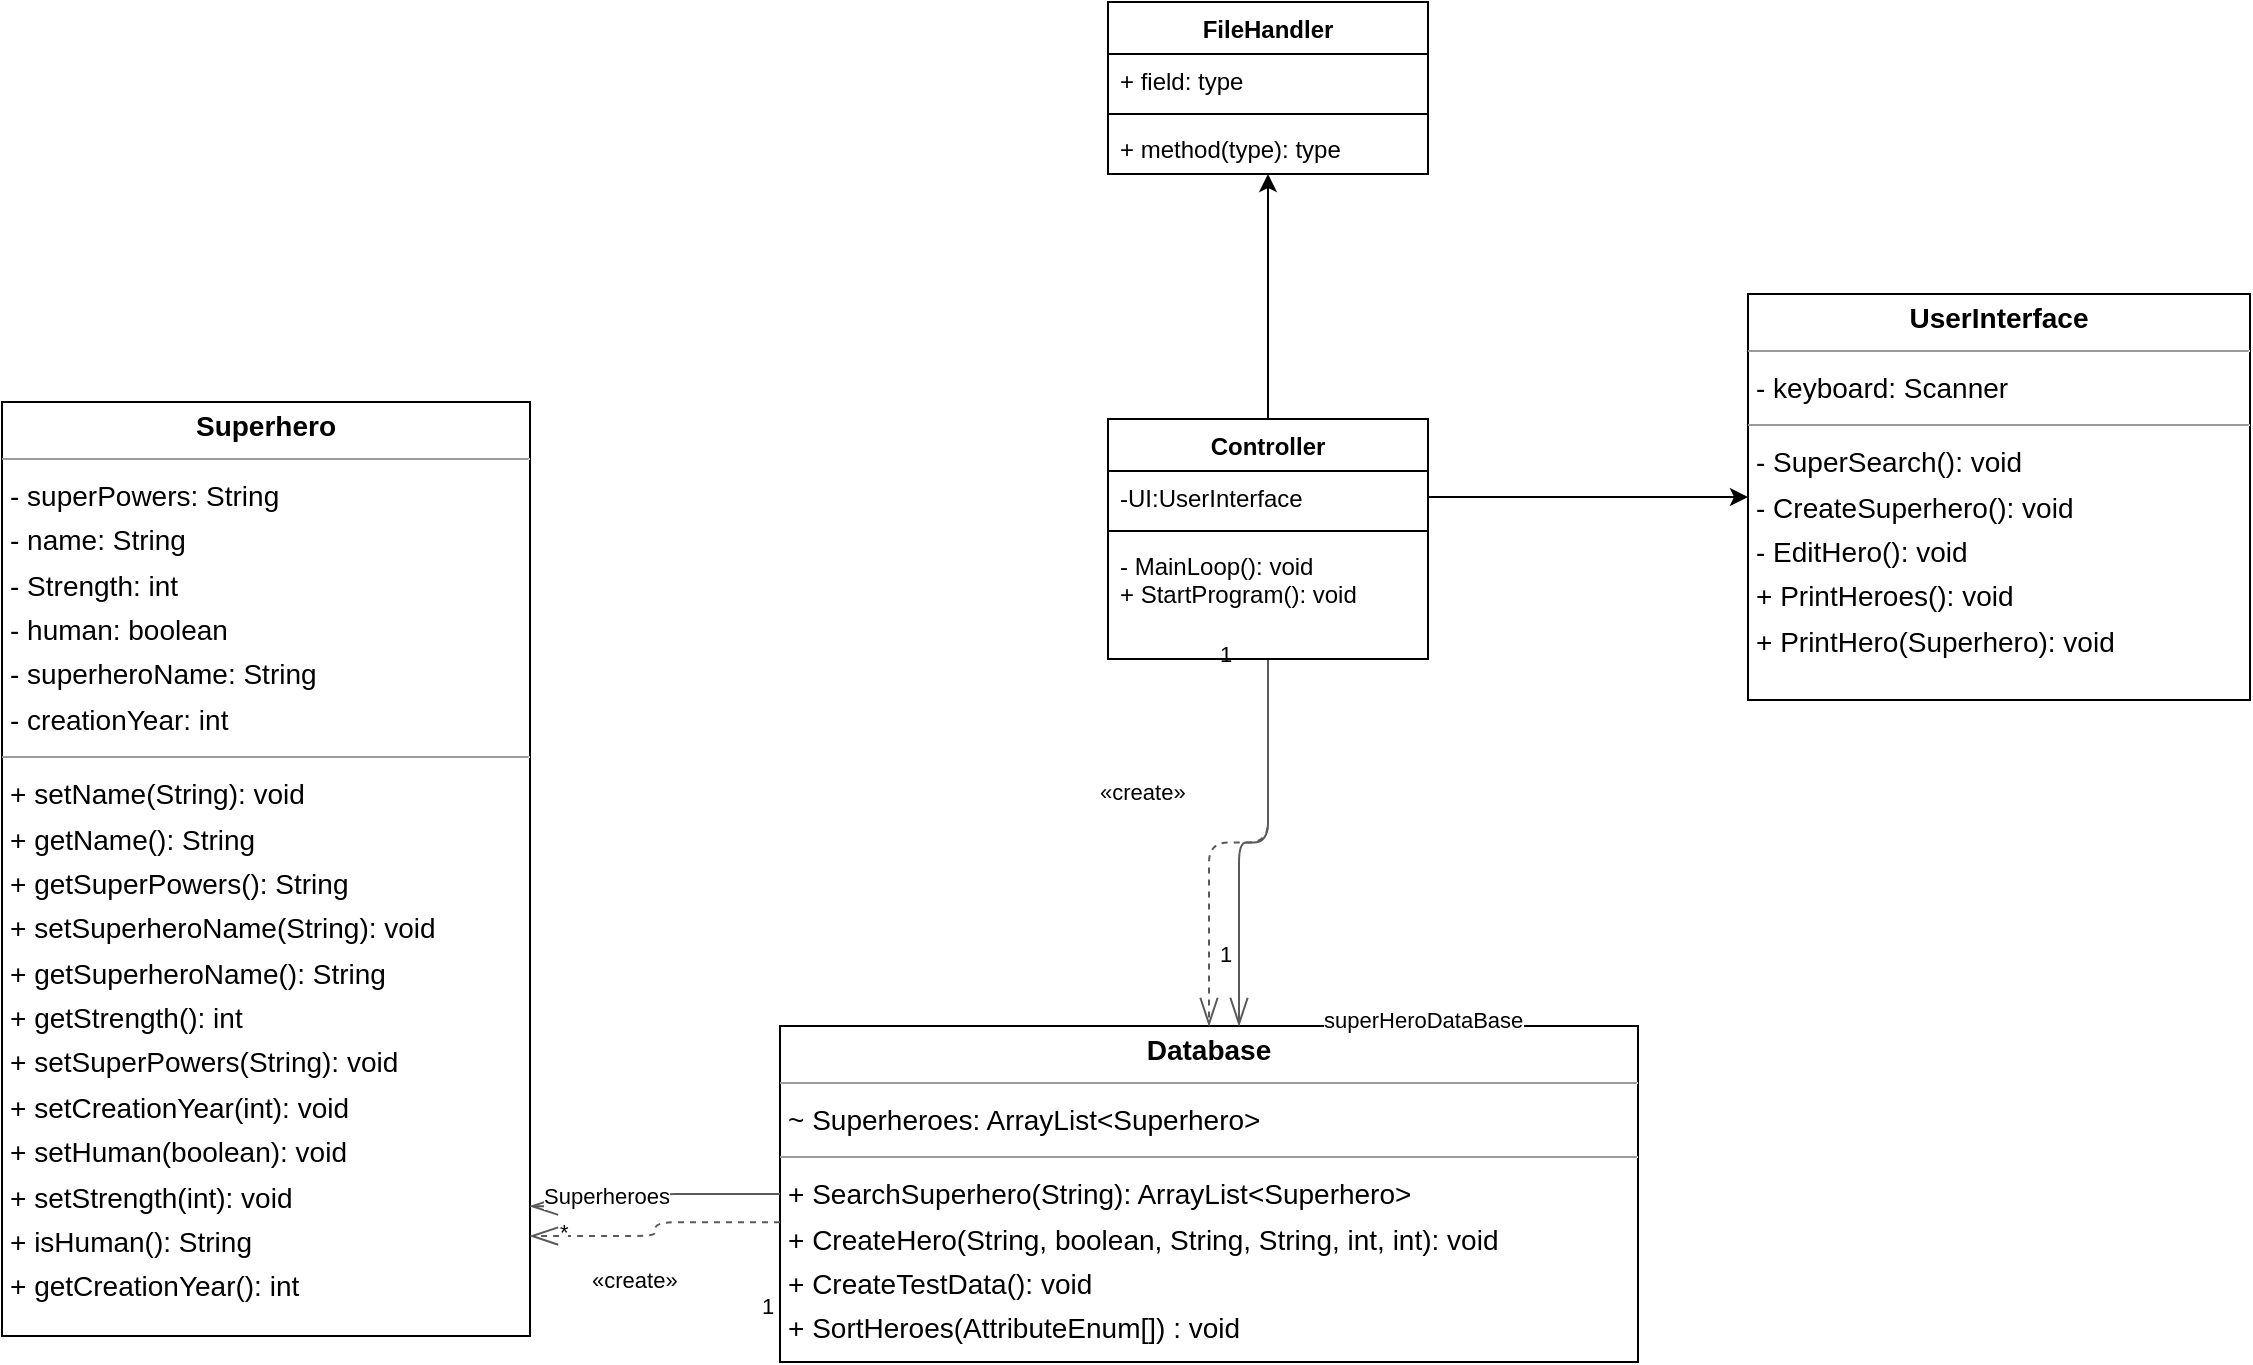 <mxfile version="15.5.4" type="embed"><diagram id="Ut_Aun23vmg7Csn7ZwdK" name="Page-1"><mxGraphModel dx="2072" dy="1605" grid="1" gridSize="10" guides="1" tooltips="1" connect="1" arrows="1" fold="1" page="0" pageScale="1" pageWidth="850" pageHeight="1100" background="none" math="0" shadow="0"><root><mxCell id="0"/><mxCell id="1" parent="0"/><mxCell id="node2" value="&lt;p style=&quot;margin:0px;margin-top:4px;text-align:center;&quot;&gt;&lt;b&gt;Database&lt;/b&gt;&lt;/p&gt;&lt;hr size=&quot;1&quot;&gt;&lt;p style=&quot;margin:0 0 0 4px;line-height:1.6;&quot;&gt;~ Superheroes: ArrayList&amp;lt;Superhero&amp;gt;&lt;/p&gt;&lt;hr size=&quot;1&quot;&gt;&lt;p style=&quot;margin:0 0 0 4px;line-height:1.6;&quot;&gt;+ SearchSuperhero(String): ArrayList&amp;lt;Superhero&amp;gt;&lt;br&gt;+ CreateHero(String, boolean, String, String, int, int): void&lt;br&gt;+ CreateTestData(): void&lt;/p&gt;&lt;p style=&quot;margin:0 0 0 4px;line-height:1.6;&quot;&gt;+ SortHeroes(AttributeEnum[]) : void&lt;/p&gt;" style="verticalAlign=top;align=left;overflow=fill;fontSize=14;fontFamily=Helvetica;html=1;rounded=0;shadow=0;comic=0;labelBackgroundColor=none;strokeWidth=1;" parent="1" vertex="1"><mxGeometry x="306" y="392" width="429" height="168" as="geometry"/></mxCell><mxCell id="node3" value="&lt;p style=&quot;margin:0px;margin-top:4px;text-align:center;&quot;&gt;&lt;b&gt;Superhero&lt;/b&gt;&lt;/p&gt;&lt;hr size=&quot;1&quot;/&gt;&lt;p style=&quot;margin:0 0 0 4px;line-height:1.6;&quot;&gt;- superPowers: String&lt;br/&gt;- name: String&lt;br/&gt;- Strength: int&lt;br/&gt;- human: boolean&lt;br/&gt;- superheroName: String&lt;br/&gt;- creationYear: int&lt;/p&gt;&lt;hr size=&quot;1&quot;/&gt;&lt;p style=&quot;margin:0 0 0 4px;line-height:1.6;&quot;&gt;+ setName(String): void&lt;br/&gt;+ getName(): String&lt;br/&gt;+ getSuperPowers(): String&lt;br/&gt;+ setSuperheroName(String): void&lt;br/&gt;+ getSuperheroName(): String&lt;br/&gt;+ getStrength(): int&lt;br/&gt;+ setSuperPowers(String): void&lt;br/&gt;+ setCreationYear(int): void&lt;br/&gt;+ setHuman(boolean): void&lt;br/&gt;+ setStrength(int): void&lt;br/&gt;+ isHuman(): String&lt;br/&gt;+ getCreationYear(): int&lt;/p&gt;" style="verticalAlign=top;align=left;overflow=fill;fontSize=14;fontFamily=Helvetica;html=1;rounded=0;shadow=0;comic=0;labelBackgroundColor=none;strokeWidth=1;" parent="1" vertex="1"><mxGeometry x="-83" y="80" width="264" height="467" as="geometry"/></mxCell><mxCell id="node0" value="&lt;p style=&quot;margin:0px;margin-top:4px;text-align:center;&quot;&gt;&lt;b&gt;UserInterface&lt;/b&gt;&lt;/p&gt;&lt;hr size=&quot;1&quot;&gt;&lt;p style=&quot;margin:0 0 0 4px;line-height:1.6;&quot;&gt;- keyboard: Scanner&lt;/p&gt;&lt;hr size=&quot;1&quot;&gt;&lt;p style=&quot;margin:0 0 0 4px;line-height:1.6;&quot;&gt;- SuperSearch(): void&lt;br&gt;- CreateSuperhero(): void&lt;br&gt;- EditHero(): void&lt;br&gt;+ PrintHeroes(): void&lt;br&gt;+ PrintHero(Superhero): void&lt;/p&gt;" style="verticalAlign=top;align=left;overflow=fill;fontSize=14;fontFamily=Helvetica;html=1;rounded=0;shadow=0;comic=0;labelBackgroundColor=none;strokeWidth=1;" parent="1" vertex="1"><mxGeometry x="790" y="26" width="251" height="203" as="geometry"/></mxCell><mxCell id="edge2" value="" style="html=1;rounded=1;edgeStyle=orthogonalEdgeStyle;dashed=1;startArrow=none;endArrow=openThin;endSize=12;strokeColor=#595959;exitX=0.000;exitY=0.584;exitDx=0;exitDy=0;entryX=1.000;entryY=0.893;entryDx=0;entryDy=0;" parent="1" source="node2" target="node3" edge="1"><mxGeometry width="50" height="50" relative="1" as="geometry"><Array as="points"/></mxGeometry></mxCell><mxCell id="label14" value="«create»" style="edgeLabel;resizable=0;html=1;align=left;verticalAlign=top;strokeColor=default;" parent="edge2" vertex="1" connectable="0"><mxGeometry x="210" y="506" as="geometry"/></mxCell><mxCell id="edge3" value="" style="html=1;rounded=1;edgeStyle=orthogonalEdgeStyle;dashed=0;startArrow=diamondThinstartSize=12;endArrow=openThin;endSize=12;strokeColor=#595959;exitX=0.000;exitY=0.500;exitDx=0;exitDy=0;entryX=1.000;entryY=0.861;entryDx=0;entryDy=0;" parent="1" source="node2" target="node3" edge="1"><mxGeometry width="50" height="50" relative="1" as="geometry"><Array as="points"/></mxGeometry></mxCell><mxCell id="label18" value="1" style="edgeLabel;resizable=0;html=1;align=left;verticalAlign=top;strokeColor=default;" parent="edge3" vertex="1" connectable="0"><mxGeometry x="295" y="519" as="geometry"/></mxCell><mxCell id="label22" value="*" style="edgeLabel;resizable=0;html=1;align=left;verticalAlign=top;strokeColor=default;" parent="edge3" vertex="1" connectable="0"><mxGeometry x="194" y="482" as="geometry"/></mxCell><mxCell id="label23" value="Superheroes" style="edgeLabel;resizable=0;html=1;align=left;verticalAlign=top;strokeColor=default;" parent="edge3" vertex="1" connectable="0"><mxGeometry x="186" y="464" as="geometry"/></mxCell><mxCell id="edge1" value="" style="html=1;rounded=1;edgeStyle=orthogonalEdgeStyle;dashed=1;startArrow=none;endArrow=openThin;endSize=12;strokeColor=#595959;entryX=0.500;entryY=0.000;entryDx=0;entryDy=0;" parent="1" source="AU2eVkj6ppNsX2K-aY-4-1" target="node2" edge="1"><mxGeometry width="50" height="50" relative="1" as="geometry"><Array as="points"/></mxGeometry></mxCell><mxCell id="label8" value="«create»" style="edgeLabel;resizable=0;html=1;align=left;verticalAlign=top;strokeColor=default;" parent="edge1" vertex="1" connectable="0"><mxGeometry x="464" y="262" as="geometry"/></mxCell><mxCell id="edge4" value="" style="html=1;rounded=1;edgeStyle=orthogonalEdgeStyle;dashed=0;startArrow=diamondThinstartSize=12;endArrow=openThin;endSize=12;strokeColor=#595959;entryX=0.535;entryY=0.000;entryDx=0;entryDy=0;" parent="1" source="AU2eVkj6ppNsX2K-aY-4-1" target="node2" edge="1"><mxGeometry width="50" height="50" relative="1" as="geometry"><Array as="points"/></mxGeometry></mxCell><mxCell id="label24" value="1" style="edgeLabel;resizable=0;html=1;align=left;verticalAlign=top;strokeColor=default;" parent="edge4" vertex="1" connectable="0"><mxGeometry x="524" y="193" as="geometry"/></mxCell><mxCell id="label28" value="1" style="edgeLabel;resizable=0;html=1;align=left;verticalAlign=top;strokeColor=default;" parent="edge4" vertex="1" connectable="0"><mxGeometry x="524" y="343" as="geometry"/></mxCell><mxCell id="label29" value="superHeroDataBase" style="edgeLabel;resizable=0;html=1;align=left;verticalAlign=top;strokeColor=default;" parent="edge4" vertex="1" connectable="0"><mxGeometry x="576" y="376" as="geometry"/></mxCell><mxCell id="6" style="edgeStyle=orthogonalEdgeStyle;rounded=0;orthogonalLoop=1;jettySize=auto;html=1;" edge="1" parent="1" source="AU2eVkj6ppNsX2K-aY-4-1" target="2"><mxGeometry relative="1" as="geometry"/></mxCell><mxCell id="AU2eVkj6ppNsX2K-aY-4-1" value="Controller" style="swimlane;fontStyle=1;align=center;verticalAlign=top;childLayout=stackLayout;horizontal=1;startSize=26;horizontalStack=0;resizeParent=1;resizeParentMax=0;resizeLast=0;collapsible=1;marginBottom=0;" parent="1" vertex="1"><mxGeometry x="470" y="88.5" width="160" height="120" as="geometry"/></mxCell><mxCell id="AU2eVkj6ppNsX2K-aY-4-2" value="-UI:UserInterface" style="text;strokeColor=none;fillColor=none;align=left;verticalAlign=top;spacingLeft=4;spacingRight=4;overflow=hidden;rotatable=0;points=[[0,0.5],[1,0.5]];portConstraint=eastwest;" parent="AU2eVkj6ppNsX2K-aY-4-1" vertex="1"><mxGeometry y="26" width="160" height="26" as="geometry"/></mxCell><mxCell id="AU2eVkj6ppNsX2K-aY-4-3" value="" style="line;strokeWidth=1;fillColor=none;align=left;verticalAlign=middle;spacingTop=-1;spacingLeft=3;spacingRight=3;rotatable=0;labelPosition=right;points=[];portConstraint=eastwest;strokeColor=inherit;" parent="AU2eVkj6ppNsX2K-aY-4-1" vertex="1"><mxGeometry y="52" width="160" height="8" as="geometry"/></mxCell><mxCell id="AU2eVkj6ppNsX2K-aY-4-4" value="- MainLoop(): void&#10;+ StartProgram(): void" style="text;strokeColor=none;fillColor=none;align=left;verticalAlign=top;spacingLeft=4;spacingRight=4;overflow=hidden;rotatable=0;points=[[0,0.5],[1,0.5]];portConstraint=eastwest;" parent="AU2eVkj6ppNsX2K-aY-4-1" vertex="1"><mxGeometry y="60" width="160" height="60" as="geometry"/></mxCell><mxCell id="AU2eVkj6ppNsX2K-aY-4-5" style="edgeStyle=orthogonalEdgeStyle;rounded=0;orthogonalLoop=1;jettySize=auto;html=1;" parent="1" source="AU2eVkj6ppNsX2K-aY-4-2" target="node0" edge="1"><mxGeometry relative="1" as="geometry"/></mxCell><mxCell id="2" value="FileHandler" style="swimlane;fontStyle=1;align=center;verticalAlign=top;childLayout=stackLayout;horizontal=1;startSize=26;horizontalStack=0;resizeParent=1;resizeParentMax=0;resizeLast=0;collapsible=1;marginBottom=0;" vertex="1" parent="1"><mxGeometry x="470" y="-120" width="160" height="86" as="geometry"/></mxCell><mxCell id="3" value="+ field: type" style="text;strokeColor=none;fillColor=none;align=left;verticalAlign=top;spacingLeft=4;spacingRight=4;overflow=hidden;rotatable=0;points=[[0,0.5],[1,0.5]];portConstraint=eastwest;" vertex="1" parent="2"><mxGeometry y="26" width="160" height="26" as="geometry"/></mxCell><mxCell id="4" value="" style="line;strokeWidth=1;fillColor=none;align=left;verticalAlign=middle;spacingTop=-1;spacingLeft=3;spacingRight=3;rotatable=0;labelPosition=right;points=[];portConstraint=eastwest;" vertex="1" parent="2"><mxGeometry y="52" width="160" height="8" as="geometry"/></mxCell><mxCell id="5" value="+ method(type): type" style="text;strokeColor=none;fillColor=none;align=left;verticalAlign=top;spacingLeft=4;spacingRight=4;overflow=hidden;rotatable=0;points=[[0,0.5],[1,0.5]];portConstraint=eastwest;" vertex="1" parent="2"><mxGeometry y="60" width="160" height="26" as="geometry"/></mxCell></root></mxGraphModel></diagram></mxfile>